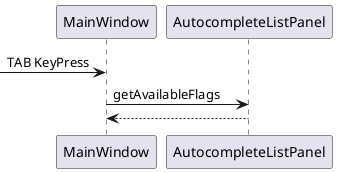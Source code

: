 @startuml
-> MainWindow : TAB KeyPress
MainWindow -> AutocompleteListPanel : getAvailableFlags
AutocompleteListPanel --> MainWindow
@enduml